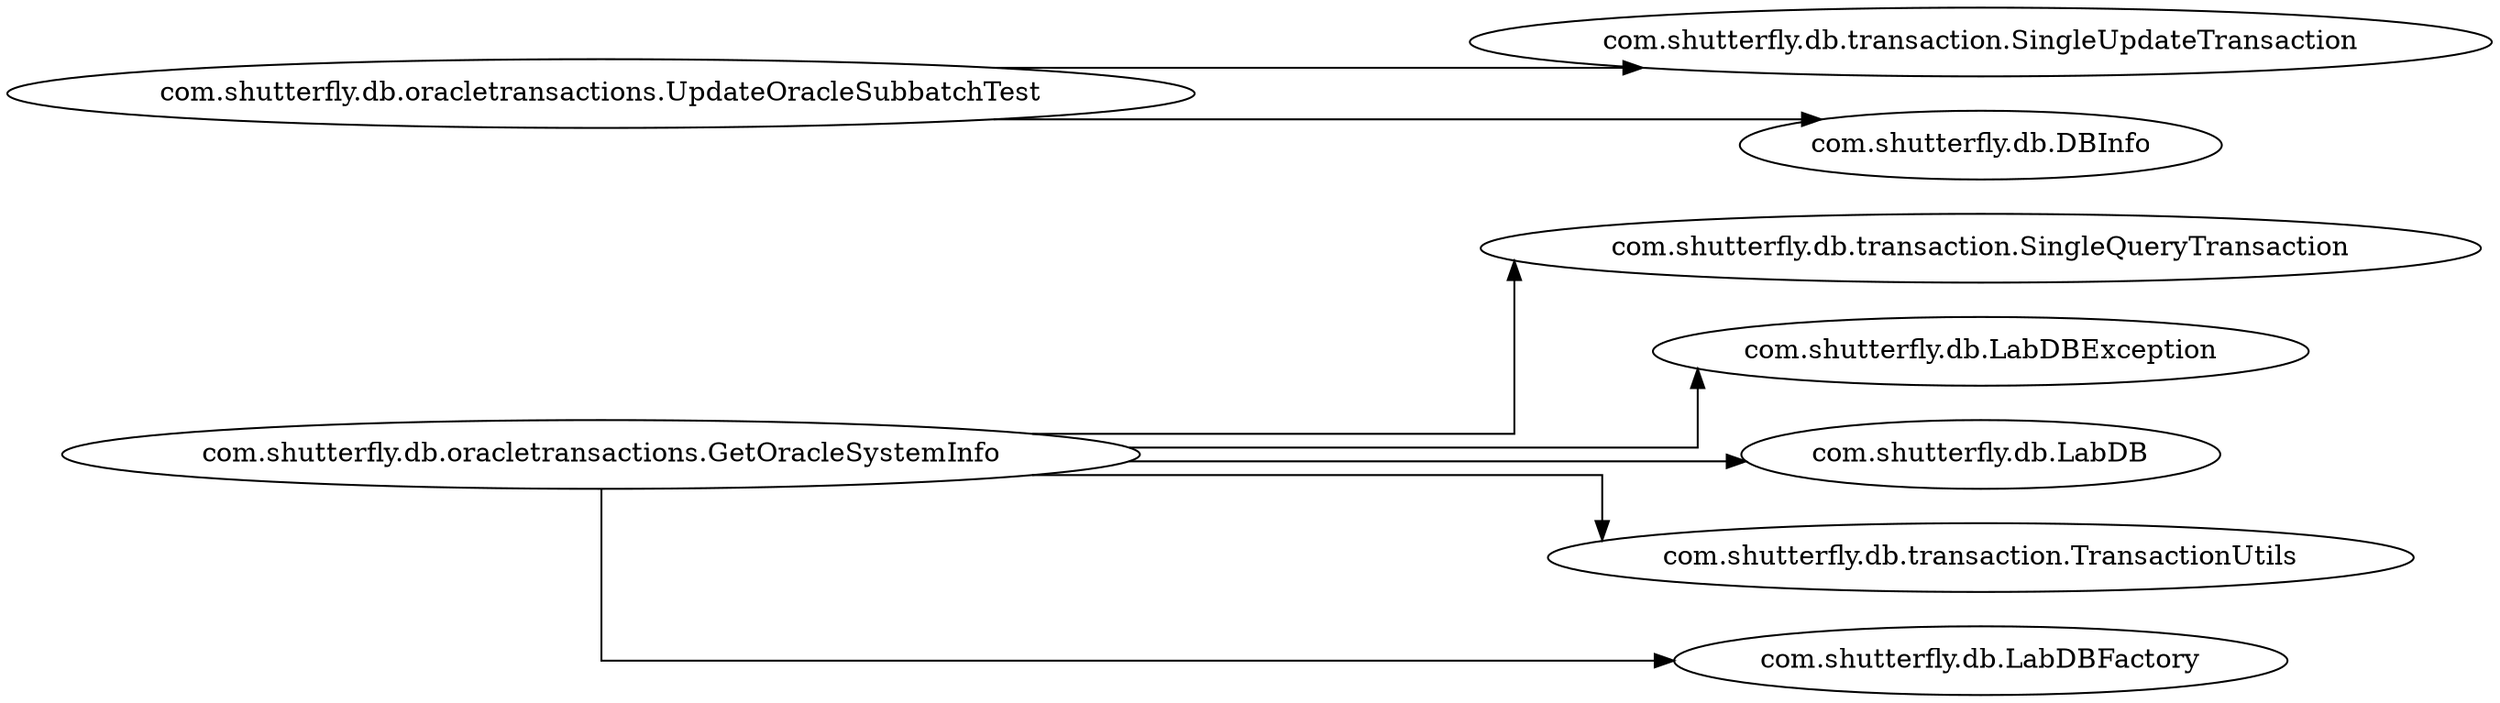 digraph dependencyGraph {
 concentrate=true;
 rankdir="LR"; 
ranksep="2.0";
"com.shutterfly.db.oracletransactions.GetOracleSystemInfo"; 
"com.shutterfly.db.oracletransactions.GetOracleSystemInfo"->"com.shutterfly.db.transaction.SingleQueryTransaction";
"com.shutterfly.db.oracletransactions.GetOracleSystemInfo"->"com.shutterfly.db.LabDBException";
"com.shutterfly.db.oracletransactions.GetOracleSystemInfo"->"com.shutterfly.db.LabDB";
"com.shutterfly.db.oracletransactions.GetOracleSystemInfo"->"com.shutterfly.db.transaction.TransactionUtils";
"com.shutterfly.db.oracletransactions.GetOracleSystemInfo"->"com.shutterfly.db.LabDBFactory";
"com.shutterfly.db.oracletransactions.UpdateOracleSubbatchTest"; 
"com.shutterfly.db.oracletransactions.UpdateOracleSubbatchTest"->"com.shutterfly.db.transaction.SingleUpdateTransaction";
"com.shutterfly.db.oracletransactions.UpdateOracleSubbatchTest"->"com.shutterfly.db.DBInfo";
splines="ortho";
}